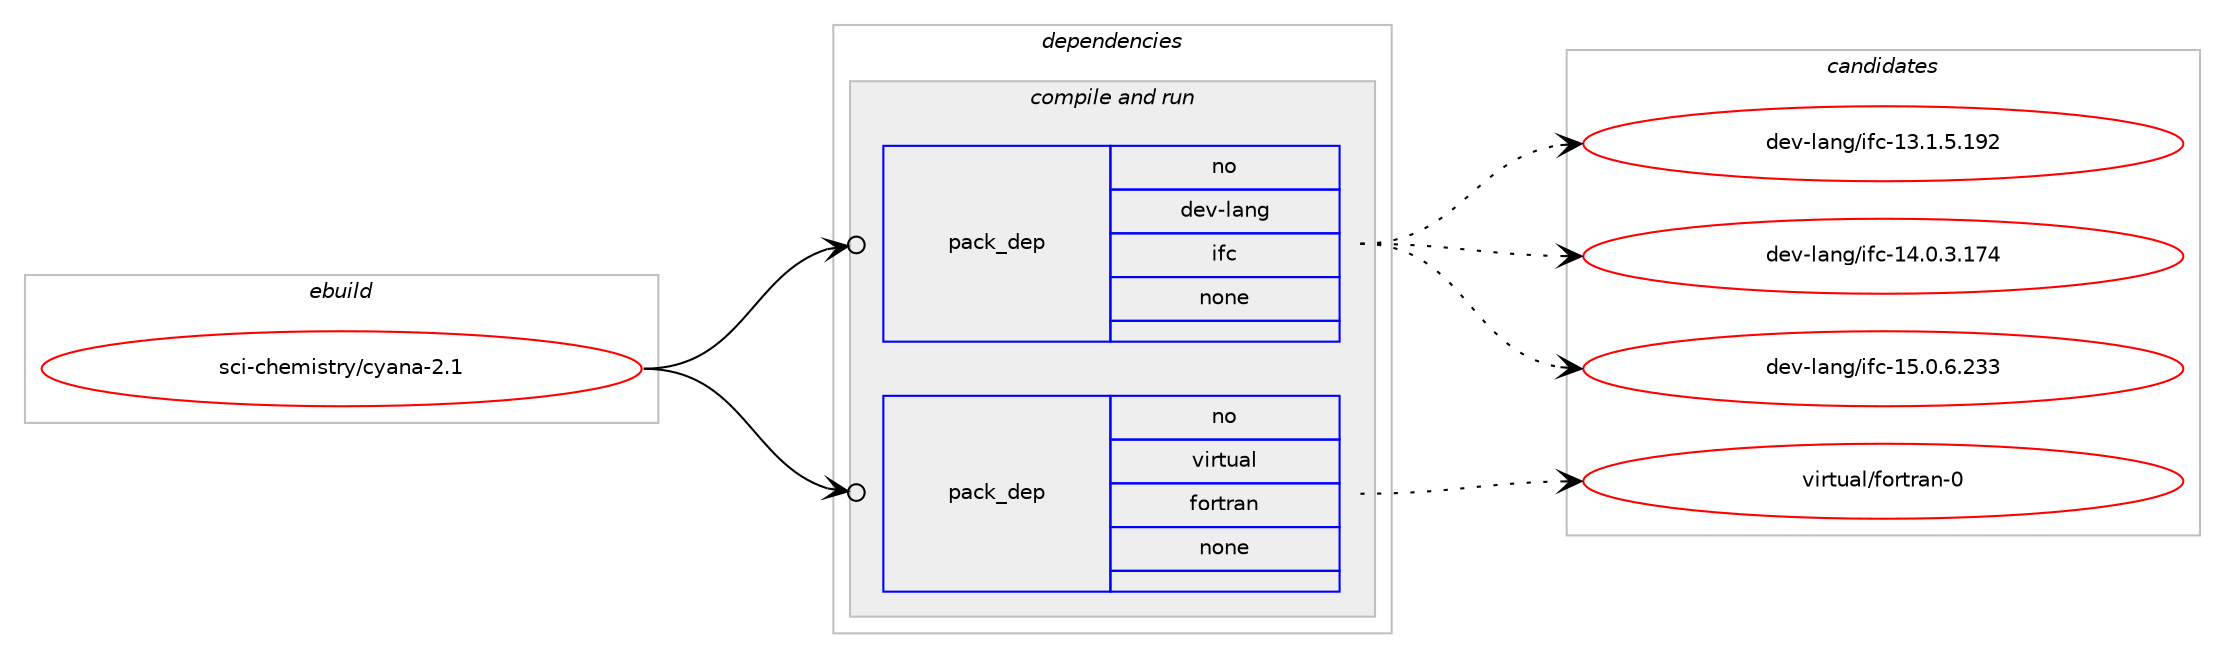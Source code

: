 digraph prolog {

# *************
# Graph options
# *************

newrank=true;
concentrate=true;
compound=true;
graph [rankdir=LR,fontname=Helvetica,fontsize=10,ranksep=1.5];#, ranksep=2.5, nodesep=0.2];
edge  [arrowhead=vee];
node  [fontname=Helvetica,fontsize=10];

# **********
# The ebuild
# **********

subgraph cluster_leftcol {
color=gray;
rank=same;
label=<<i>ebuild</i>>;
id [label="sci-chemistry/cyana-2.1", color=red, width=4, href="../sci-chemistry/cyana-2.1.svg"];
}

# ****************
# The dependencies
# ****************

subgraph cluster_midcol {
color=gray;
label=<<i>dependencies</i>>;
subgraph cluster_compile {
fillcolor="#eeeeee";
style=filled;
label=<<i>compile</i>>;
}
subgraph cluster_compileandrun {
fillcolor="#eeeeee";
style=filled;
label=<<i>compile and run</i>>;
subgraph pack328760 {
dependency446053 [label=<<TABLE BORDER="0" CELLBORDER="1" CELLSPACING="0" CELLPADDING="4" WIDTH="220"><TR><TD ROWSPAN="6" CELLPADDING="30">pack_dep</TD></TR><TR><TD WIDTH="110">no</TD></TR><TR><TD>dev-lang</TD></TR><TR><TD>ifc</TD></TR><TR><TD>none</TD></TR><TR><TD></TD></TR></TABLE>>, shape=none, color=blue];
}
id:e -> dependency446053:w [weight=20,style="solid",arrowhead="odotvee"];
subgraph pack328761 {
dependency446054 [label=<<TABLE BORDER="0" CELLBORDER="1" CELLSPACING="0" CELLPADDING="4" WIDTH="220"><TR><TD ROWSPAN="6" CELLPADDING="30">pack_dep</TD></TR><TR><TD WIDTH="110">no</TD></TR><TR><TD>virtual</TD></TR><TR><TD>fortran</TD></TR><TR><TD>none</TD></TR><TR><TD></TD></TR></TABLE>>, shape=none, color=blue];
}
id:e -> dependency446054:w [weight=20,style="solid",arrowhead="odotvee"];
}
subgraph cluster_run {
fillcolor="#eeeeee";
style=filled;
label=<<i>run</i>>;
}
}

# **************
# The candidates
# **************

subgraph cluster_choices {
rank=same;
color=gray;
label=<<i>candidates</i>>;

subgraph choice328760 {
color=black;
nodesep=1;
choice100101118451089711010347105102994549514649465346495750 [label="dev-lang/ifc-13.1.5.192", color=red, width=4,href="../dev-lang/ifc-13.1.5.192.svg"];
choice100101118451089711010347105102994549524648465146495552 [label="dev-lang/ifc-14.0.3.174", color=red, width=4,href="../dev-lang/ifc-14.0.3.174.svg"];
choice100101118451089711010347105102994549534648465446505151 [label="dev-lang/ifc-15.0.6.233", color=red, width=4,href="../dev-lang/ifc-15.0.6.233.svg"];
dependency446053:e -> choice100101118451089711010347105102994549514649465346495750:w [style=dotted,weight="100"];
dependency446053:e -> choice100101118451089711010347105102994549524648465146495552:w [style=dotted,weight="100"];
dependency446053:e -> choice100101118451089711010347105102994549534648465446505151:w [style=dotted,weight="100"];
}
subgraph choice328761 {
color=black;
nodesep=1;
choice1181051141161179710847102111114116114971104548 [label="virtual/fortran-0", color=red, width=4,href="../virtual/fortran-0.svg"];
dependency446054:e -> choice1181051141161179710847102111114116114971104548:w [style=dotted,weight="100"];
}
}

}
